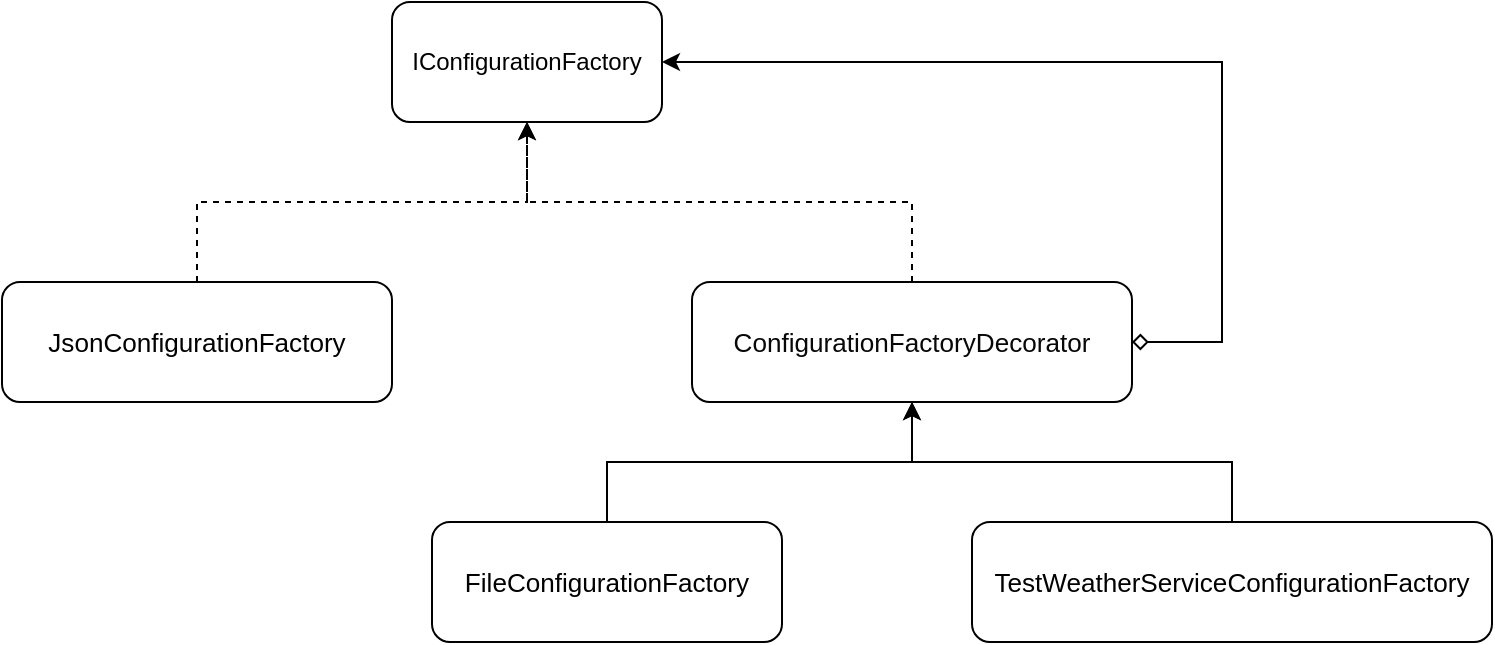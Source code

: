 <mxfile version="20.5.3" type="embed"><diagram id="1lX8ebP9p3x4Pj5jLmdL" name="Page-1"><mxGraphModel dx="875" dy="702" grid="1" gridSize="10" guides="1" tooltips="1" connect="1" arrows="1" fold="1" page="1" pageScale="1" pageWidth="850" pageHeight="1100" math="0" shadow="0"><root><mxCell id="0"/><mxCell id="1" parent="0"/><mxCell id="2" value="IConfigurationFactory" style="rounded=1;whiteSpace=wrap;html=1;" parent="1" vertex="1"><mxGeometry x="265" y="150" width="135" height="60" as="geometry"/></mxCell><mxCell id="4" style="edgeStyle=orthogonalEdgeStyle;rounded=0;orthogonalLoop=1;jettySize=auto;html=1;dashed=1;" parent="1" source="3" target="2" edge="1"><mxGeometry relative="1" as="geometry"/></mxCell><mxCell id="3" value="&lt;div style=&quot;background-color: rgb(255, 255, 255);&quot;&gt;&lt;div style=&quot;&quot;&gt;&lt;font&gt;&lt;span style=&quot;font-size: 13.067px;&quot;&gt;JsonConfigurationFactory&lt;/span&gt;&lt;/font&gt;&lt;font color=&quot;#080808&quot;&gt;&lt;span style=&quot;font-size: 9.8pt;&quot;&gt;&lt;br&gt;&lt;/span&gt;&lt;/font&gt;&lt;/div&gt;&lt;/div&gt;" style="rounded=1;whiteSpace=wrap;html=1;fontFamily=Helvetica;" parent="1" vertex="1"><mxGeometry x="70" y="290" width="195" height="60" as="geometry"/></mxCell><mxCell id="8" style="edgeStyle=orthogonalEdgeStyle;rounded=0;orthogonalLoop=1;jettySize=auto;html=1;entryX=0.5;entryY=1;entryDx=0;entryDy=0;dashed=1;" parent="1" source="7" target="2" edge="1"><mxGeometry relative="1" as="geometry"><Array as="points"><mxPoint x="525" y="250"/><mxPoint x="333" y="250"/></Array></mxGeometry></mxCell><mxCell id="13" style="edgeStyle=orthogonalEdgeStyle;rounded=0;orthogonalLoop=1;jettySize=auto;html=1;entryX=1;entryY=0.5;entryDx=0;entryDy=0;fontFamily=Helvetica;startArrow=diamond;startFill=0;" edge="1" parent="1" source="7" target="2"><mxGeometry relative="1" as="geometry"><Array as="points"><mxPoint x="680" y="320"/><mxPoint x="680" y="180"/></Array></mxGeometry></mxCell><mxCell id="7" value="&lt;div style=&quot;background-color:#ffffff;color:#080808&quot;&gt;&lt;div style=&quot;font-size: 9.8pt;&quot;&gt;ConfigurationFactoryDecorator&lt;/div&gt;&lt;/div&gt;" style="rounded=1;whiteSpace=wrap;html=1;fontFamily=Helvetica;" parent="1" vertex="1"><mxGeometry x="415" y="290" width="220" height="60" as="geometry"/></mxCell><mxCell id="10" style="edgeStyle=orthogonalEdgeStyle;rounded=0;orthogonalLoop=1;jettySize=auto;html=1;entryX=0.5;entryY=1;entryDx=0;entryDy=0;" parent="1" source="9" target="7" edge="1"><mxGeometry relative="1" as="geometry"/></mxCell><mxCell id="9" value="&lt;div style=&quot;background-color:#ffffff;color:#080808&quot;&gt;&lt;div style=&quot;font-size: 9.8pt;&quot;&gt;&lt;span style=&quot;color:#000000;&quot;&gt;FileConfigurationFactory&lt;/span&gt;&lt;/div&gt;&lt;/div&gt;" style="rounded=1;whiteSpace=wrap;html=1;fontFamily=Helvetica;" parent="1" vertex="1"><mxGeometry x="285" y="410" width="175" height="60" as="geometry"/></mxCell><mxCell id="12" style="edgeStyle=orthogonalEdgeStyle;rounded=0;orthogonalLoop=1;jettySize=auto;html=1;entryX=0.5;entryY=1;entryDx=0;entryDy=0;" parent="1" source="11" target="7" edge="1"><mxGeometry relative="1" as="geometry"/></mxCell><mxCell id="11" value="&lt;div style=&quot;background-color:#ffffff;color:#080808&quot;&gt;&lt;div style=&quot;font-size: 9.8pt;&quot;&gt;&lt;span style=&quot;color:#000000;&quot;&gt;TestWeatherServiceConfigurationFactory&lt;/span&gt;&lt;/div&gt;&lt;/div&gt;" style="rounded=1;whiteSpace=wrap;html=1;fontFamily=Helvetica;" parent="1" vertex="1"><mxGeometry x="555" y="410" width="260" height="60" as="geometry"/></mxCell></root></mxGraphModel></diagram></mxfile>